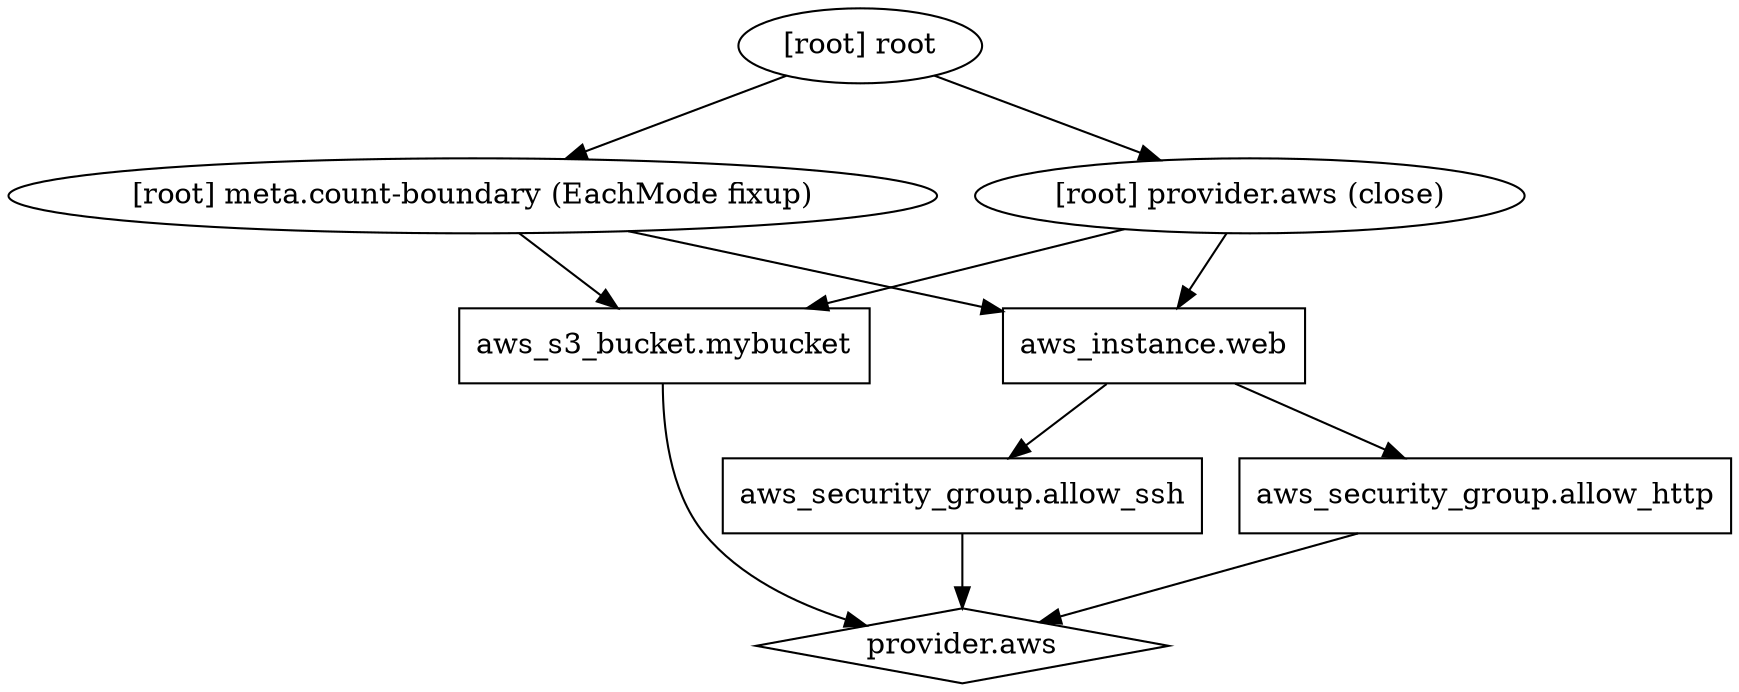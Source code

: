 digraph {
	compound = "true"
	newrank = "true"
	subgraph "root" {
		"[root] aws_instance.web" [label = "aws_instance.web", shape = "box"]
		"[root] aws_s3_bucket.mybucket" [label = "aws_s3_bucket.mybucket", shape = "box"]
		"[root] aws_security_group.allow_http" [label = "aws_security_group.allow_http", shape = "box"]
		"[root] aws_security_group.allow_ssh" [label = "aws_security_group.allow_ssh", shape = "box"]
		"[root] provider.aws" [label = "provider.aws", shape = "diamond"]
		"[root] aws_instance.web" -> "[root] aws_security_group.allow_http"
		"[root] aws_instance.web" -> "[root] aws_security_group.allow_ssh"
		"[root] aws_s3_bucket.mybucket" -> "[root] provider.aws"
		"[root] aws_security_group.allow_http" -> "[root] provider.aws"
		"[root] aws_security_group.allow_ssh" -> "[root] provider.aws"
		"[root] meta.count-boundary (EachMode fixup)" -> "[root] aws_instance.web"
		"[root] meta.count-boundary (EachMode fixup)" -> "[root] aws_s3_bucket.mybucket"
		"[root] provider.aws (close)" -> "[root] aws_instance.web"
		"[root] provider.aws (close)" -> "[root] aws_s3_bucket.mybucket"
		"[root] root" -> "[root] meta.count-boundary (EachMode fixup)"
		"[root] root" -> "[root] provider.aws (close)"
	}
}

